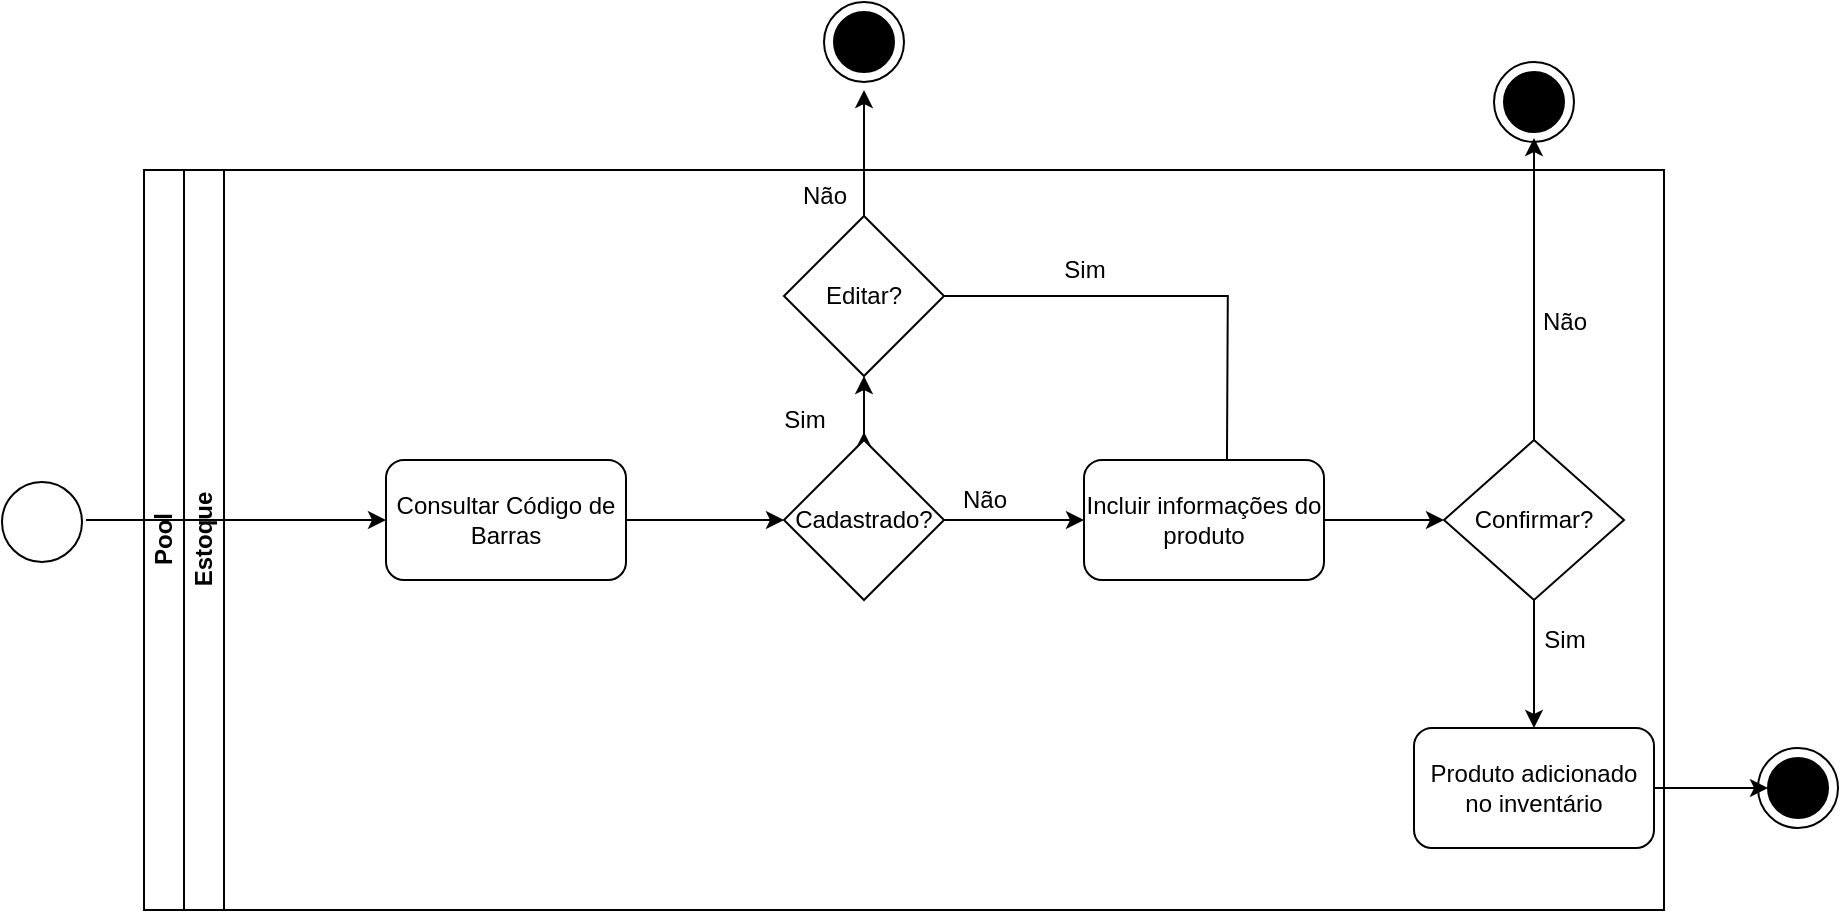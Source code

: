 <mxfile version="13.1.2" type="google"><diagram id="prtHgNgQTEPvFCAcTncT" name="Page-1"><mxGraphModel dx="868" dy="411" grid="1" gridSize="10" guides="1" tooltips="1" connect="1" arrows="1" fold="1" page="1" pageScale="1" pageWidth="1169" pageHeight="827" math="0" shadow="0"><root><mxCell id="0"/><mxCell id="1" parent="0"/><mxCell id="5VMHRe2UewVXPds3OWCG-3" value="" style="ellipse;whiteSpace=wrap;html=1;aspect=fixed;" parent="1" vertex="1"><mxGeometry x="109" y="276" width="40" height="40" as="geometry"/></mxCell><mxCell id="5VMHRe2UewVXPds3OWCG-9" value="" style="endArrow=classic;html=1;exitX=0.5;exitY=0;exitDx=0;exitDy=0;" parent="1" source="5VMHRe2UewVXPds3OWCG-7" edge="1"><mxGeometry width="50" height="50" relative="1" as="geometry"><mxPoint x="520" y="311" as="sourcePoint"/><mxPoint x="540" y="251" as="targetPoint"/></mxGeometry></mxCell><mxCell id="5VMHRe2UewVXPds3OWCG-31" value="" style="ellipse;whiteSpace=wrap;html=1;aspect=fixed;labelBackgroundColor=#FFFFFF;strokeColor=#000000;fillColor=#FFFFFF;gradientColor=none;" parent="1" vertex="1"><mxGeometry x="855" y="66" width="40" height="40" as="geometry"/></mxCell><mxCell id="5VMHRe2UewVXPds3OWCG-32" value="" style="ellipse;whiteSpace=wrap;html=1;aspect=fixed;labelBackgroundColor=#FFFFFF;strokeColor=#000000;fillColor=#000000;gradientColor=none;" parent="1" vertex="1"><mxGeometry x="860" y="71" width="30" height="30" as="geometry"/></mxCell><mxCell id="YRmXlRaQIZn8lOsIgnch-71" value="" style="ellipse;whiteSpace=wrap;html=1;aspect=fixed;labelBackgroundColor=#FFFFFF;strokeColor=#000000;fillColor=#FFFFFF;gradientColor=none;" parent="1" vertex="1"><mxGeometry x="987" y="409" width="40" height="40" as="geometry"/></mxCell><mxCell id="YRmXlRaQIZn8lOsIgnch-72" value="" style="ellipse;whiteSpace=wrap;html=1;aspect=fixed;labelBackgroundColor=#FFFFFF;strokeColor=#000000;fillColor=#000000;gradientColor=none;" parent="1" vertex="1"><mxGeometry x="992" y="414" width="30" height="30" as="geometry"/></mxCell><mxCell id="YRmXlRaQIZn8lOsIgnch-73" value="" style="edgeStyle=orthogonalEdgeStyle;rounded=0;orthogonalLoop=1;jettySize=auto;html=1;" parent="1" source="5VMHRe2UewVXPds3OWCG-35" target="YRmXlRaQIZn8lOsIgnch-72" edge="1"><mxGeometry relative="1" as="geometry"/></mxCell><mxCell id="dNxyNK7c78bLwvsdeMH5-19" value="Pool" style="swimlane;html=1;childLayout=stackLayout;resizeParent=1;resizeParentMax=0;horizontal=0;startSize=20;horizontalStack=0;" parent="1" vertex="1"><mxGeometry x="180" y="120" width="760" height="370" as="geometry"><mxRectangle x="120" y="226" width="30" height="50" as="alternateBounds"/></mxGeometry></mxCell><mxCell id="dNxyNK7c78bLwvsdeMH5-20" value="Estoque" style="swimlane;html=1;startSize=20;horizontal=0;" parent="dNxyNK7c78bLwvsdeMH5-19" vertex="1"><mxGeometry x="20" width="740" height="370" as="geometry"><mxRectangle x="20" width="780" height="20" as="alternateBounds"/></mxGeometry></mxCell><mxCell id="YRmXlRaQIZn8lOsIgnch-87" value="Não" style="text;html=1;align=center;verticalAlign=middle;resizable=0;points=[];autosize=1;" parent="dNxyNK7c78bLwvsdeMH5-20" vertex="1"><mxGeometry x="300" y="3" width="40" height="20" as="geometry"/></mxCell><mxCell id="5VMHRe2UewVXPds3OWCG-6" value="" style="endArrow=classic;html=1;exitX=1;exitY=0.5;exitDx=0;exitDy=0;" parent="dNxyNK7c78bLwvsdeMH5-20" source="5VMHRe2UewVXPds3OWCG-5" edge="1"><mxGeometry width="50" height="50" relative="1" as="geometry"><mxPoint x="220" y="175" as="sourcePoint"/><mxPoint x="300" y="175" as="targetPoint"/></mxGeometry></mxCell><mxCell id="YRmXlRaQIZn8lOsIgnch-80" value="Sim" style="text;html=1;align=center;verticalAlign=middle;resizable=0;points=[];autosize=1;" parent="dNxyNK7c78bLwvsdeMH5-20" vertex="1"><mxGeometry x="430" y="40" width="40" height="20" as="geometry"/></mxCell><mxCell id="5VMHRe2UewVXPds3OWCG-24" value="Não" style="text;html=1;align=center;verticalAlign=middle;resizable=0;points=[];autosize=1;" parent="dNxyNK7c78bLwvsdeMH5-20" vertex="1"><mxGeometry x="670" y="66" width="40" height="20" as="geometry"/></mxCell><mxCell id="5VMHRe2UewVXPds3OWCG-10" value="Sim" style="text;html=1;align=center;verticalAlign=middle;resizable=0;points=[];autosize=1;" parent="dNxyNK7c78bLwvsdeMH5-20" vertex="1"><mxGeometry x="290" y="115" width="40" height="20" as="geometry"/></mxCell><mxCell id="5VMHRe2UewVXPds3OWCG-18" value="Não" style="text;html=1;align=center;verticalAlign=middle;resizable=0;points=[];autosize=1;" parent="dNxyNK7c78bLwvsdeMH5-20" vertex="1"><mxGeometry x="380" y="155" width="40" height="20" as="geometry"/></mxCell><mxCell id="5VMHRe2UewVXPds3OWCG-5" value="Consultar Código de Barras" style="rounded=1;whiteSpace=wrap;html=1;" parent="dNxyNK7c78bLwvsdeMH5-20" vertex="1"><mxGeometry x="101" y="145" width="120" height="60" as="geometry"/></mxCell><mxCell id="YRmXlRaQIZn8lOsIgnch-77" value="" style="edgeStyle=orthogonalEdgeStyle;rounded=0;orthogonalLoop=1;jettySize=auto;html=1;" parent="dNxyNK7c78bLwvsdeMH5-20" source="5VMHRe2UewVXPds3OWCG-7" target="YRmXlRaQIZn8lOsIgnch-76" edge="1"><mxGeometry relative="1" as="geometry"/></mxCell><mxCell id="5VMHRe2UewVXPds3OWCG-7" value="Cadastrado?" style="rhombus;whiteSpace=wrap;html=1;" parent="dNxyNK7c78bLwvsdeMH5-20" vertex="1"><mxGeometry x="300" y="135" width="80" height="80" as="geometry"/></mxCell><mxCell id="YRmXlRaQIZn8lOsIgnch-79" value="" style="edgeStyle=orthogonalEdgeStyle;rounded=0;orthogonalLoop=1;jettySize=auto;html=1;entryX=0.595;entryY=-0.002;entryDx=0;entryDy=0;entryPerimeter=0;" parent="dNxyNK7c78bLwvsdeMH5-20" source="YRmXlRaQIZn8lOsIgnch-76" edge="1"><mxGeometry relative="1" as="geometry"><mxPoint x="521.4" y="161.88" as="targetPoint"/></mxGeometry></mxCell><mxCell id="YRmXlRaQIZn8lOsIgnch-82" value="" style="edgeStyle=orthogonalEdgeStyle;rounded=0;orthogonalLoop=1;jettySize=auto;html=1;" parent="dNxyNK7c78bLwvsdeMH5-20" source="YRmXlRaQIZn8lOsIgnch-76" edge="1"><mxGeometry relative="1" as="geometry"><mxPoint x="340" y="-40" as="targetPoint"/></mxGeometry></mxCell><mxCell id="YRmXlRaQIZn8lOsIgnch-76" value="Editar?" style="rhombus;whiteSpace=wrap;html=1;" parent="dNxyNK7c78bLwvsdeMH5-20" vertex="1"><mxGeometry x="300" y="23" width="80" height="80" as="geometry"/></mxCell><mxCell id="5VMHRe2UewVXPds3OWCG-17" value="" style="endArrow=classic;html=1;exitX=1;exitY=0.5;exitDx=0;exitDy=0;" parent="dNxyNK7c78bLwvsdeMH5-20" source="5VMHRe2UewVXPds3OWCG-7" edge="1"><mxGeometry width="50" height="50" relative="1" as="geometry"><mxPoint x="380" y="195" as="sourcePoint"/><mxPoint x="450" y="175" as="targetPoint"/></mxGeometry></mxCell><mxCell id="5VMHRe2UewVXPds3OWCG-19" value="&lt;span style=&quot;&quot;&gt;Incluir informações do produto&lt;/span&gt;" style="rounded=1;whiteSpace=wrap;html=1;labelBackgroundColor=#FFFFFF;fillColor=#FFFFFF;gradientColor=none;strokeColor=#000000;" parent="dNxyNK7c78bLwvsdeMH5-20" vertex="1"><mxGeometry x="450" y="145" width="120" height="60" as="geometry"/></mxCell><mxCell id="5VMHRe2UewVXPds3OWCG-20" value="" style="endArrow=classic;html=1;exitX=1;exitY=0.5;exitDx=0;exitDy=0;" parent="dNxyNK7c78bLwvsdeMH5-20" source="5VMHRe2UewVXPds3OWCG-19" edge="1"><mxGeometry width="50" height="50" relative="1" as="geometry"><mxPoint x="570" y="205" as="sourcePoint"/><mxPoint x="630" y="175" as="targetPoint"/></mxGeometry></mxCell><mxCell id="5VMHRe2UewVXPds3OWCG-21" value="Confirmar?" style="rhombus;whiteSpace=wrap;html=1;labelBackgroundColor=#FFFFFF;strokeColor=#000000;fillColor=#FFFFFF;gradientColor=none;" parent="dNxyNK7c78bLwvsdeMH5-20" vertex="1"><mxGeometry x="630" y="135" width="90" height="80" as="geometry"/></mxCell><mxCell id="5VMHRe2UewVXPds3OWCG-23" value="" style="endArrow=classic;html=1;exitX=0.5;exitY=0;exitDx=0;exitDy=0;" parent="dNxyNK7c78bLwvsdeMH5-20" source="5VMHRe2UewVXPds3OWCG-21" edge="1"><mxGeometry width="50" height="50" relative="1" as="geometry"><mxPoint x="680" y="34" as="sourcePoint"/><mxPoint x="675" y="-16" as="targetPoint"/></mxGeometry></mxCell><mxCell id="YRmXlRaQIZn8lOsIgnch-75" value="" style="endArrow=classic;html=1;exitX=1;exitY=0.5;exitDx=0;exitDy=0;entryX=0;entryY=0.5;entryDx=0;entryDy=0;" parent="dNxyNK7c78bLwvsdeMH5-20" edge="1"><mxGeometry width="50" height="50" relative="1" as="geometry"><mxPoint x="-49.0" y="175" as="sourcePoint"/><mxPoint x="101" y="175" as="targetPoint"/><Array as="points"><mxPoint x="91" y="175"/></Array></mxGeometry></mxCell><mxCell id="5VMHRe2UewVXPds3OWCG-68" value="Sim" style="text;html=1;align=center;verticalAlign=middle;resizable=0;points=[];autosize=1;" parent="dNxyNK7c78bLwvsdeMH5-20" vertex="1"><mxGeometry x="670" y="225" width="40" height="20" as="geometry"/></mxCell><mxCell id="5VMHRe2UewVXPds3OWCG-35" value="Produto adicionado no inventário" style="rounded=1;whiteSpace=wrap;html=1;labelBackgroundColor=#FFFFFF;strokeColor=#000000;fillColor=#FFFFFF;gradientColor=none;" parent="dNxyNK7c78bLwvsdeMH5-20" vertex="1"><mxGeometry x="615" y="279" width="120" height="60" as="geometry"/></mxCell><mxCell id="5VMHRe2UewVXPds3OWCG-49" value="" style="endArrow=classic;html=1;exitX=0.5;exitY=1;exitDx=0;exitDy=0;entryX=0.5;entryY=0;entryDx=0;entryDy=0;" parent="dNxyNK7c78bLwvsdeMH5-20" source="5VMHRe2UewVXPds3OWCG-21" target="5VMHRe2UewVXPds3OWCG-35" edge="1"><mxGeometry width="50" height="50" relative="1" as="geometry"><mxPoint x="650" y="265" as="sourcePoint"/><mxPoint x="700" y="215" as="targetPoint"/></mxGeometry></mxCell><mxCell id="YRmXlRaQIZn8lOsIgnch-83" value="" style="ellipse;whiteSpace=wrap;html=1;aspect=fixed;labelBackgroundColor=#FFFFFF;strokeColor=#000000;fillColor=#FFFFFF;gradientColor=none;" parent="1" vertex="1"><mxGeometry x="520" y="36" width="40" height="40" as="geometry"/></mxCell><mxCell id="YRmXlRaQIZn8lOsIgnch-84" value="" style="ellipse;whiteSpace=wrap;html=1;aspect=fixed;labelBackgroundColor=#FFFFFF;strokeColor=#000000;fillColor=#000000;gradientColor=none;" parent="1" vertex="1"><mxGeometry x="525" y="41" width="30" height="30" as="geometry"/></mxCell></root></mxGraphModel></diagram></mxfile>